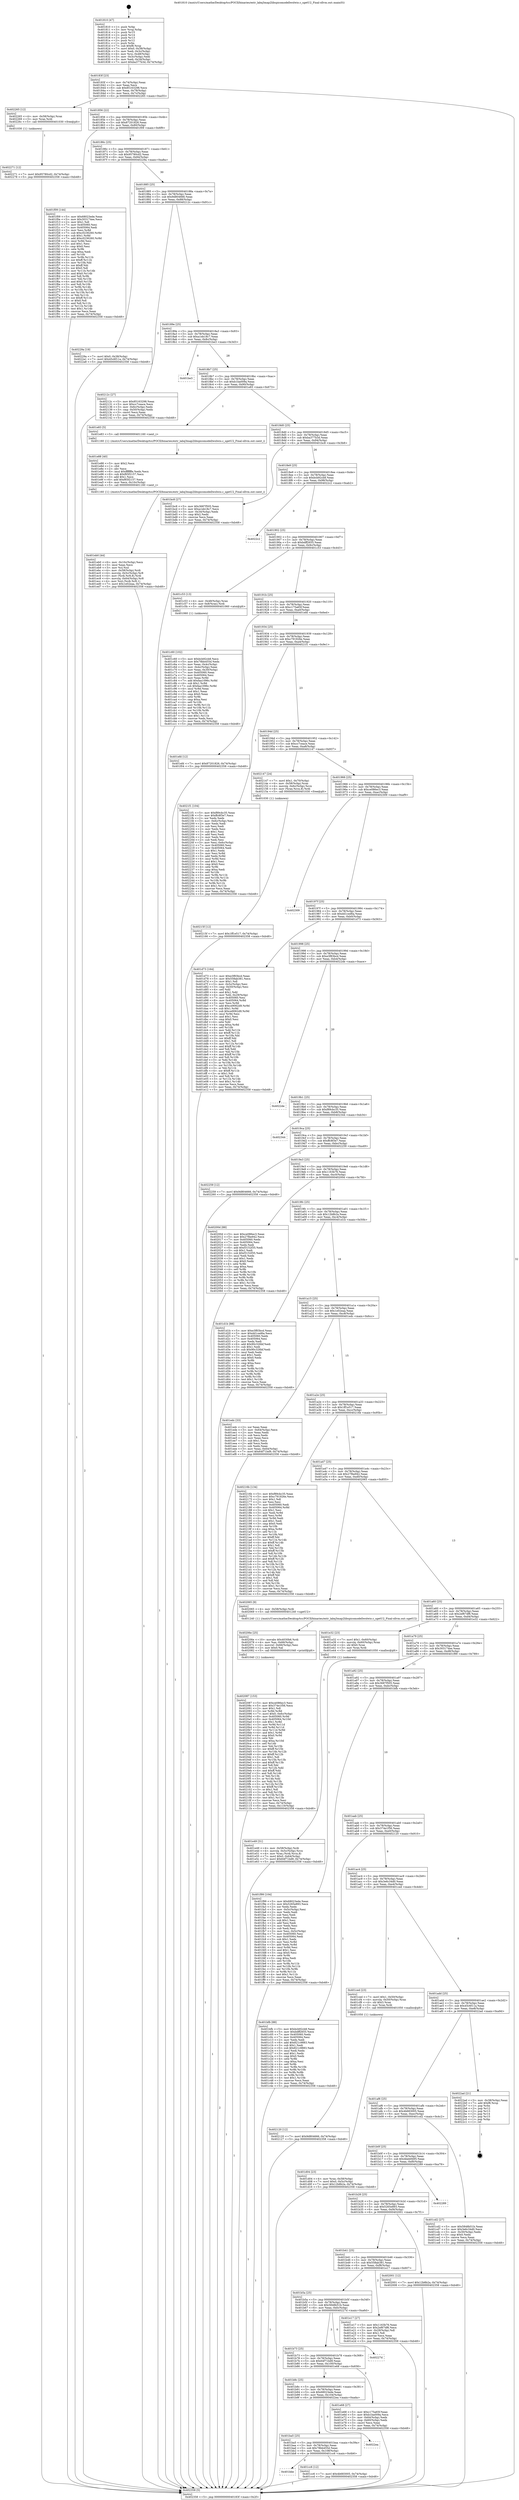 digraph "0x401810" {
  label = "0x401810 (/mnt/c/Users/mathe/Desktop/tcc/POCII/binaries/extr_labq3map2libspicomodellwolwio.c_sgetU2_Final-ollvm.out::main(0))"
  labelloc = "t"
  node[shape=record]

  Entry [label="",width=0.3,height=0.3,shape=circle,fillcolor=black,style=filled]
  "0x40183f" [label="{
     0x40183f [23]\l
     | [instrs]\l
     &nbsp;&nbsp;0x40183f \<+3\>: mov -0x74(%rbp),%eax\l
     &nbsp;&nbsp;0x401842 \<+2\>: mov %eax,%ecx\l
     &nbsp;&nbsp;0x401844 \<+6\>: sub $0x85163298,%ecx\l
     &nbsp;&nbsp;0x40184a \<+3\>: mov %eax,-0x78(%rbp)\l
     &nbsp;&nbsp;0x40184d \<+3\>: mov %ecx,-0x7c(%rbp)\l
     &nbsp;&nbsp;0x401850 \<+6\>: je 0000000000402265 \<main+0xa55\>\l
  }"]
  "0x402265" [label="{
     0x402265 [12]\l
     | [instrs]\l
     &nbsp;&nbsp;0x402265 \<+4\>: mov -0x58(%rbp),%rax\l
     &nbsp;&nbsp;0x402269 \<+3\>: mov %rax,%rdi\l
     &nbsp;&nbsp;0x40226c \<+5\>: call 0000000000401030 \<free@plt\>\l
     | [calls]\l
     &nbsp;&nbsp;0x401030 \{1\} (unknown)\l
  }"]
  "0x401856" [label="{
     0x401856 [22]\l
     | [instrs]\l
     &nbsp;&nbsp;0x401856 \<+5\>: jmp 000000000040185b \<main+0x4b\>\l
     &nbsp;&nbsp;0x40185b \<+3\>: mov -0x78(%rbp),%eax\l
     &nbsp;&nbsp;0x40185e \<+5\>: sub $0x87201826,%eax\l
     &nbsp;&nbsp;0x401863 \<+3\>: mov %eax,-0x80(%rbp)\l
     &nbsp;&nbsp;0x401866 \<+6\>: je 0000000000401f09 \<main+0x6f9\>\l
  }"]
  Exit [label="",width=0.3,height=0.3,shape=circle,fillcolor=black,style=filled,peripheries=2]
  "0x401f09" [label="{
     0x401f09 [144]\l
     | [instrs]\l
     &nbsp;&nbsp;0x401f09 \<+5\>: mov $0x68023ede,%eax\l
     &nbsp;&nbsp;0x401f0e \<+5\>: mov $0x303174ee,%ecx\l
     &nbsp;&nbsp;0x401f13 \<+2\>: mov $0x1,%dl\l
     &nbsp;&nbsp;0x401f15 \<+7\>: mov 0x405060,%esi\l
     &nbsp;&nbsp;0x401f1c \<+7\>: mov 0x405064,%edi\l
     &nbsp;&nbsp;0x401f23 \<+3\>: mov %esi,%r8d\l
     &nbsp;&nbsp;0x401f26 \<+7\>: sub $0xc0236260,%r8d\l
     &nbsp;&nbsp;0x401f2d \<+4\>: sub $0x1,%r8d\l
     &nbsp;&nbsp;0x401f31 \<+7\>: add $0xc0236260,%r8d\l
     &nbsp;&nbsp;0x401f38 \<+4\>: imul %r8d,%esi\l
     &nbsp;&nbsp;0x401f3c \<+3\>: and $0x1,%esi\l
     &nbsp;&nbsp;0x401f3f \<+3\>: cmp $0x0,%esi\l
     &nbsp;&nbsp;0x401f42 \<+4\>: sete %r9b\l
     &nbsp;&nbsp;0x401f46 \<+3\>: cmp $0xa,%edi\l
     &nbsp;&nbsp;0x401f49 \<+4\>: setl %r10b\l
     &nbsp;&nbsp;0x401f4d \<+3\>: mov %r9b,%r11b\l
     &nbsp;&nbsp;0x401f50 \<+4\>: xor $0xff,%r11b\l
     &nbsp;&nbsp;0x401f54 \<+3\>: mov %r10b,%bl\l
     &nbsp;&nbsp;0x401f57 \<+3\>: xor $0xff,%bl\l
     &nbsp;&nbsp;0x401f5a \<+3\>: xor $0x0,%dl\l
     &nbsp;&nbsp;0x401f5d \<+3\>: mov %r11b,%r14b\l
     &nbsp;&nbsp;0x401f60 \<+4\>: and $0x0,%r14b\l
     &nbsp;&nbsp;0x401f64 \<+3\>: and %dl,%r9b\l
     &nbsp;&nbsp;0x401f67 \<+3\>: mov %bl,%r15b\l
     &nbsp;&nbsp;0x401f6a \<+4\>: and $0x0,%r15b\l
     &nbsp;&nbsp;0x401f6e \<+3\>: and %dl,%r10b\l
     &nbsp;&nbsp;0x401f71 \<+3\>: or %r9b,%r14b\l
     &nbsp;&nbsp;0x401f74 \<+3\>: or %r10b,%r15b\l
     &nbsp;&nbsp;0x401f77 \<+3\>: xor %r15b,%r14b\l
     &nbsp;&nbsp;0x401f7a \<+3\>: or %bl,%r11b\l
     &nbsp;&nbsp;0x401f7d \<+4\>: xor $0xff,%r11b\l
     &nbsp;&nbsp;0x401f81 \<+3\>: or $0x0,%dl\l
     &nbsp;&nbsp;0x401f84 \<+3\>: and %dl,%r11b\l
     &nbsp;&nbsp;0x401f87 \<+3\>: or %r11b,%r14b\l
     &nbsp;&nbsp;0x401f8a \<+4\>: test $0x1,%r14b\l
     &nbsp;&nbsp;0x401f8e \<+3\>: cmovne %ecx,%eax\l
     &nbsp;&nbsp;0x401f91 \<+3\>: mov %eax,-0x74(%rbp)\l
     &nbsp;&nbsp;0x401f94 \<+5\>: jmp 0000000000402358 \<main+0xb48\>\l
  }"]
  "0x40186c" [label="{
     0x40186c [25]\l
     | [instrs]\l
     &nbsp;&nbsp;0x40186c \<+5\>: jmp 0000000000401871 \<main+0x61\>\l
     &nbsp;&nbsp;0x401871 \<+3\>: mov -0x78(%rbp),%eax\l
     &nbsp;&nbsp;0x401874 \<+5\>: sub $0x95780cd2,%eax\l
     &nbsp;&nbsp;0x401879 \<+6\>: mov %eax,-0x84(%rbp)\l
     &nbsp;&nbsp;0x40187f \<+6\>: je 000000000040229a \<main+0xa8a\>\l
  }"]
  "0x402271" [label="{
     0x402271 [12]\l
     | [instrs]\l
     &nbsp;&nbsp;0x402271 \<+7\>: movl $0x95780cd2,-0x74(%rbp)\l
     &nbsp;&nbsp;0x402278 \<+5\>: jmp 0000000000402358 \<main+0xb48\>\l
  }"]
  "0x40229a" [label="{
     0x40229a [19]\l
     | [instrs]\l
     &nbsp;&nbsp;0x40229a \<+7\>: movl $0x0,-0x38(%rbp)\l
     &nbsp;&nbsp;0x4022a1 \<+7\>: movl $0x45c6f11a,-0x74(%rbp)\l
     &nbsp;&nbsp;0x4022a8 \<+5\>: jmp 0000000000402358 \<main+0xb48\>\l
  }"]
  "0x401885" [label="{
     0x401885 [25]\l
     | [instrs]\l
     &nbsp;&nbsp;0x401885 \<+5\>: jmp 000000000040188a \<main+0x7a\>\l
     &nbsp;&nbsp;0x40188a \<+3\>: mov -0x78(%rbp),%eax\l
     &nbsp;&nbsp;0x40188d \<+5\>: sub $0x9d804666,%eax\l
     &nbsp;&nbsp;0x401892 \<+6\>: mov %eax,-0x88(%rbp)\l
     &nbsp;&nbsp;0x401898 \<+6\>: je 000000000040212c \<main+0x91c\>\l
  }"]
  "0x40215f" [label="{
     0x40215f [12]\l
     | [instrs]\l
     &nbsp;&nbsp;0x40215f \<+7\>: movl $0x1ff1e517,-0x74(%rbp)\l
     &nbsp;&nbsp;0x402166 \<+5\>: jmp 0000000000402358 \<main+0xb48\>\l
  }"]
  "0x40212c" [label="{
     0x40212c [27]\l
     | [instrs]\l
     &nbsp;&nbsp;0x40212c \<+5\>: mov $0x85163298,%eax\l
     &nbsp;&nbsp;0x402131 \<+5\>: mov $0xcc7ceace,%ecx\l
     &nbsp;&nbsp;0x402136 \<+3\>: mov -0x6c(%rbp),%edx\l
     &nbsp;&nbsp;0x402139 \<+3\>: cmp -0x50(%rbp),%edx\l
     &nbsp;&nbsp;0x40213c \<+3\>: cmovl %ecx,%eax\l
     &nbsp;&nbsp;0x40213f \<+3\>: mov %eax,-0x74(%rbp)\l
     &nbsp;&nbsp;0x402142 \<+5\>: jmp 0000000000402358 \<main+0xb48\>\l
  }"]
  "0x40189e" [label="{
     0x40189e [25]\l
     | [instrs]\l
     &nbsp;&nbsp;0x40189e \<+5\>: jmp 00000000004018a3 \<main+0x93\>\l
     &nbsp;&nbsp;0x4018a3 \<+3\>: mov -0x78(%rbp),%eax\l
     &nbsp;&nbsp;0x4018a6 \<+5\>: sub $0xa1eb18c7,%eax\l
     &nbsp;&nbsp;0x4018ab \<+6\>: mov %eax,-0x8c(%rbp)\l
     &nbsp;&nbsp;0x4018b1 \<+6\>: je 0000000000401be3 \<main+0x3d3\>\l
  }"]
  "0x402087" [label="{
     0x402087 [153]\l
     | [instrs]\l
     &nbsp;&nbsp;0x402087 \<+5\>: mov $0xce086ec3,%esi\l
     &nbsp;&nbsp;0x40208c \<+5\>: mov $0x374e1f56,%ecx\l
     &nbsp;&nbsp;0x402091 \<+2\>: mov $0x1,%dl\l
     &nbsp;&nbsp;0x402093 \<+3\>: xor %r8d,%r8d\l
     &nbsp;&nbsp;0x402096 \<+7\>: movl $0x0,-0x6c(%rbp)\l
     &nbsp;&nbsp;0x40209d \<+8\>: mov 0x405060,%r9d\l
     &nbsp;&nbsp;0x4020a5 \<+8\>: mov 0x405064,%r10d\l
     &nbsp;&nbsp;0x4020ad \<+4\>: sub $0x1,%r8d\l
     &nbsp;&nbsp;0x4020b1 \<+3\>: mov %r9d,%r11d\l
     &nbsp;&nbsp;0x4020b4 \<+3\>: add %r8d,%r11d\l
     &nbsp;&nbsp;0x4020b7 \<+4\>: imul %r11d,%r9d\l
     &nbsp;&nbsp;0x4020bb \<+4\>: and $0x1,%r9d\l
     &nbsp;&nbsp;0x4020bf \<+4\>: cmp $0x0,%r9d\l
     &nbsp;&nbsp;0x4020c3 \<+3\>: sete %bl\l
     &nbsp;&nbsp;0x4020c6 \<+4\>: cmp $0xa,%r10d\l
     &nbsp;&nbsp;0x4020ca \<+4\>: setl %r14b\l
     &nbsp;&nbsp;0x4020ce \<+3\>: mov %bl,%r15b\l
     &nbsp;&nbsp;0x4020d1 \<+4\>: xor $0xff,%r15b\l
     &nbsp;&nbsp;0x4020d5 \<+3\>: mov %r14b,%r12b\l
     &nbsp;&nbsp;0x4020d8 \<+4\>: xor $0xff,%r12b\l
     &nbsp;&nbsp;0x4020dc \<+3\>: xor $0x1,%dl\l
     &nbsp;&nbsp;0x4020df \<+3\>: mov %r15b,%r13b\l
     &nbsp;&nbsp;0x4020e2 \<+4\>: and $0xff,%r13b\l
     &nbsp;&nbsp;0x4020e6 \<+2\>: and %dl,%bl\l
     &nbsp;&nbsp;0x4020e8 \<+3\>: mov %r12b,%dil\l
     &nbsp;&nbsp;0x4020eb \<+4\>: and $0xff,%dil\l
     &nbsp;&nbsp;0x4020ef \<+3\>: and %dl,%r14b\l
     &nbsp;&nbsp;0x4020f2 \<+3\>: or %bl,%r13b\l
     &nbsp;&nbsp;0x4020f5 \<+3\>: or %r14b,%dil\l
     &nbsp;&nbsp;0x4020f8 \<+3\>: xor %dil,%r13b\l
     &nbsp;&nbsp;0x4020fb \<+3\>: or %r12b,%r15b\l
     &nbsp;&nbsp;0x4020fe \<+4\>: xor $0xff,%r15b\l
     &nbsp;&nbsp;0x402102 \<+3\>: or $0x1,%dl\l
     &nbsp;&nbsp;0x402105 \<+3\>: and %dl,%r15b\l
     &nbsp;&nbsp;0x402108 \<+3\>: or %r15b,%r13b\l
     &nbsp;&nbsp;0x40210b \<+4\>: test $0x1,%r13b\l
     &nbsp;&nbsp;0x40210f \<+3\>: cmovne %ecx,%esi\l
     &nbsp;&nbsp;0x402112 \<+3\>: mov %esi,-0x74(%rbp)\l
     &nbsp;&nbsp;0x402115 \<+6\>: mov %eax,-0x110(%rbp)\l
     &nbsp;&nbsp;0x40211b \<+5\>: jmp 0000000000402358 \<main+0xb48\>\l
  }"]
  "0x401be3" [label="{
     0x401be3\l
  }", style=dashed]
  "0x4018b7" [label="{
     0x4018b7 [25]\l
     | [instrs]\l
     &nbsp;&nbsp;0x4018b7 \<+5\>: jmp 00000000004018bc \<main+0xac\>\l
     &nbsp;&nbsp;0x4018bc \<+3\>: mov -0x78(%rbp),%eax\l
     &nbsp;&nbsp;0x4018bf \<+5\>: sub $0xb1ba009a,%eax\l
     &nbsp;&nbsp;0x4018c4 \<+6\>: mov %eax,-0x90(%rbp)\l
     &nbsp;&nbsp;0x4018ca \<+6\>: je 0000000000401e83 \<main+0x673\>\l
  }"]
  "0x40206e" [label="{
     0x40206e [25]\l
     | [instrs]\l
     &nbsp;&nbsp;0x40206e \<+10\>: movabs $0x4030b6,%rdi\l
     &nbsp;&nbsp;0x402078 \<+4\>: mov %ax,-0x66(%rbp)\l
     &nbsp;&nbsp;0x40207c \<+4\>: movzwl -0x66(%rbp),%esi\l
     &nbsp;&nbsp;0x402080 \<+2\>: mov $0x0,%al\l
     &nbsp;&nbsp;0x402082 \<+5\>: call 0000000000401040 \<printf@plt\>\l
     | [calls]\l
     &nbsp;&nbsp;0x401040 \{1\} (unknown)\l
  }"]
  "0x401e83" [label="{
     0x401e83 [5]\l
     | [instrs]\l
     &nbsp;&nbsp;0x401e83 \<+5\>: call 0000000000401160 \<next_i\>\l
     | [calls]\l
     &nbsp;&nbsp;0x401160 \{1\} (/mnt/c/Users/mathe/Desktop/tcc/POCII/binaries/extr_labq3map2libspicomodellwolwio.c_sgetU2_Final-ollvm.out::next_i)\l
  }"]
  "0x4018d0" [label="{
     0x4018d0 [25]\l
     | [instrs]\l
     &nbsp;&nbsp;0x4018d0 \<+5\>: jmp 00000000004018d5 \<main+0xc5\>\l
     &nbsp;&nbsp;0x4018d5 \<+3\>: mov -0x78(%rbp),%eax\l
     &nbsp;&nbsp;0x4018d8 \<+5\>: sub $0xba377b3d,%eax\l
     &nbsp;&nbsp;0x4018dd \<+6\>: mov %eax,-0x94(%rbp)\l
     &nbsp;&nbsp;0x4018e3 \<+6\>: je 0000000000401bc8 \<main+0x3b8\>\l
  }"]
  "0x401eb0" [label="{
     0x401eb0 [44]\l
     | [instrs]\l
     &nbsp;&nbsp;0x401eb0 \<+6\>: mov -0x10c(%rbp),%ecx\l
     &nbsp;&nbsp;0x401eb6 \<+3\>: imul %eax,%ecx\l
     &nbsp;&nbsp;0x401eb9 \<+3\>: mov %cl,%sil\l
     &nbsp;&nbsp;0x401ebc \<+4\>: mov -0x58(%rbp),%rdi\l
     &nbsp;&nbsp;0x401ec0 \<+4\>: movslq -0x5c(%rbp),%r8\l
     &nbsp;&nbsp;0x401ec4 \<+4\>: mov (%rdi,%r8,8),%rdi\l
     &nbsp;&nbsp;0x401ec8 \<+4\>: movslq -0x64(%rbp),%r8\l
     &nbsp;&nbsp;0x401ecc \<+4\>: mov %sil,(%rdi,%r8,1)\l
     &nbsp;&nbsp;0x401ed0 \<+7\>: movl $0x1e02eaa,-0x74(%rbp)\l
     &nbsp;&nbsp;0x401ed7 \<+5\>: jmp 0000000000402358 \<main+0xb48\>\l
  }"]
  "0x401bc8" [label="{
     0x401bc8 [27]\l
     | [instrs]\l
     &nbsp;&nbsp;0x401bc8 \<+5\>: mov $0x3687f505,%eax\l
     &nbsp;&nbsp;0x401bcd \<+5\>: mov $0xa1eb18c7,%ecx\l
     &nbsp;&nbsp;0x401bd2 \<+3\>: mov -0x34(%rbp),%edx\l
     &nbsp;&nbsp;0x401bd5 \<+3\>: cmp $0x2,%edx\l
     &nbsp;&nbsp;0x401bd8 \<+3\>: cmovne %ecx,%eax\l
     &nbsp;&nbsp;0x401bdb \<+3\>: mov %eax,-0x74(%rbp)\l
     &nbsp;&nbsp;0x401bde \<+5\>: jmp 0000000000402358 \<main+0xb48\>\l
  }"]
  "0x4018e9" [label="{
     0x4018e9 [25]\l
     | [instrs]\l
     &nbsp;&nbsp;0x4018e9 \<+5\>: jmp 00000000004018ee \<main+0xde\>\l
     &nbsp;&nbsp;0x4018ee \<+3\>: mov -0x78(%rbp),%eax\l
     &nbsp;&nbsp;0x4018f1 \<+5\>: sub $0xbcb92cb8,%eax\l
     &nbsp;&nbsp;0x4018f6 \<+6\>: mov %eax,-0x98(%rbp)\l
     &nbsp;&nbsp;0x4018fc \<+6\>: je 00000000004022c2 \<main+0xab2\>\l
  }"]
  "0x402358" [label="{
     0x402358 [5]\l
     | [instrs]\l
     &nbsp;&nbsp;0x402358 \<+5\>: jmp 000000000040183f \<main+0x2f\>\l
  }"]
  "0x401810" [label="{
     0x401810 [47]\l
     | [instrs]\l
     &nbsp;&nbsp;0x401810 \<+1\>: push %rbp\l
     &nbsp;&nbsp;0x401811 \<+3\>: mov %rsp,%rbp\l
     &nbsp;&nbsp;0x401814 \<+2\>: push %r15\l
     &nbsp;&nbsp;0x401816 \<+2\>: push %r14\l
     &nbsp;&nbsp;0x401818 \<+2\>: push %r13\l
     &nbsp;&nbsp;0x40181a \<+2\>: push %r12\l
     &nbsp;&nbsp;0x40181c \<+1\>: push %rbx\l
     &nbsp;&nbsp;0x40181d \<+7\>: sub $0xf8,%rsp\l
     &nbsp;&nbsp;0x401824 \<+7\>: movl $0x0,-0x38(%rbp)\l
     &nbsp;&nbsp;0x40182b \<+3\>: mov %edi,-0x3c(%rbp)\l
     &nbsp;&nbsp;0x40182e \<+4\>: mov %rsi,-0x48(%rbp)\l
     &nbsp;&nbsp;0x401832 \<+3\>: mov -0x3c(%rbp),%edi\l
     &nbsp;&nbsp;0x401835 \<+3\>: mov %edi,-0x34(%rbp)\l
     &nbsp;&nbsp;0x401838 \<+7\>: movl $0xba377b3d,-0x74(%rbp)\l
  }"]
  "0x401e88" [label="{
     0x401e88 [40]\l
     | [instrs]\l
     &nbsp;&nbsp;0x401e88 \<+5\>: mov $0x2,%ecx\l
     &nbsp;&nbsp;0x401e8d \<+1\>: cltd\l
     &nbsp;&nbsp;0x401e8e \<+2\>: idiv %ecx\l
     &nbsp;&nbsp;0x401e90 \<+6\>: imul $0xfffffffe,%edx,%ecx\l
     &nbsp;&nbsp;0x401e96 \<+6\>: sub $0xf65f2157,%ecx\l
     &nbsp;&nbsp;0x401e9c \<+3\>: add $0x1,%ecx\l
     &nbsp;&nbsp;0x401e9f \<+6\>: add $0xf65f2157,%ecx\l
     &nbsp;&nbsp;0x401ea5 \<+6\>: mov %ecx,-0x10c(%rbp)\l
     &nbsp;&nbsp;0x401eab \<+5\>: call 0000000000401160 \<next_i\>\l
     | [calls]\l
     &nbsp;&nbsp;0x401160 \{1\} (/mnt/c/Users/mathe/Desktop/tcc/POCII/binaries/extr_labq3map2libspicomodellwolwio.c_sgetU2_Final-ollvm.out::next_i)\l
  }"]
  "0x4022c2" [label="{
     0x4022c2\l
  }", style=dashed]
  "0x401902" [label="{
     0x401902 [25]\l
     | [instrs]\l
     &nbsp;&nbsp;0x401902 \<+5\>: jmp 0000000000401907 \<main+0xf7\>\l
     &nbsp;&nbsp;0x401907 \<+3\>: mov -0x78(%rbp),%eax\l
     &nbsp;&nbsp;0x40190a \<+5\>: sub $0xbdff2655,%eax\l
     &nbsp;&nbsp;0x40190f \<+6\>: mov %eax,-0x9c(%rbp)\l
     &nbsp;&nbsp;0x401915 \<+6\>: je 0000000000401c53 \<main+0x443\>\l
  }"]
  "0x401e49" [label="{
     0x401e49 [31]\l
     | [instrs]\l
     &nbsp;&nbsp;0x401e49 \<+4\>: mov -0x58(%rbp),%rdi\l
     &nbsp;&nbsp;0x401e4d \<+4\>: movslq -0x5c(%rbp),%rcx\l
     &nbsp;&nbsp;0x401e51 \<+4\>: mov %rax,(%rdi,%rcx,8)\l
     &nbsp;&nbsp;0x401e55 \<+7\>: movl $0x0,-0x64(%rbp)\l
     &nbsp;&nbsp;0x401e5c \<+7\>: movl $0x64f71bd9,-0x74(%rbp)\l
     &nbsp;&nbsp;0x401e63 \<+5\>: jmp 0000000000402358 \<main+0xb48\>\l
  }"]
  "0x401c53" [label="{
     0x401c53 [13]\l
     | [instrs]\l
     &nbsp;&nbsp;0x401c53 \<+4\>: mov -0x48(%rbp),%rax\l
     &nbsp;&nbsp;0x401c57 \<+4\>: mov 0x8(%rax),%rdi\l
     &nbsp;&nbsp;0x401c5b \<+5\>: call 0000000000401060 \<atoi@plt\>\l
     | [calls]\l
     &nbsp;&nbsp;0x401060 \{1\} (unknown)\l
  }"]
  "0x40191b" [label="{
     0x40191b [25]\l
     | [instrs]\l
     &nbsp;&nbsp;0x40191b \<+5\>: jmp 0000000000401920 \<main+0x110\>\l
     &nbsp;&nbsp;0x401920 \<+3\>: mov -0x78(%rbp),%eax\l
     &nbsp;&nbsp;0x401923 \<+5\>: sub $0xc175a65f,%eax\l
     &nbsp;&nbsp;0x401928 \<+6\>: mov %eax,-0xa0(%rbp)\l
     &nbsp;&nbsp;0x40192e \<+6\>: je 0000000000401efd \<main+0x6ed\>\l
  }"]
  "0x401d04" [label="{
     0x401d04 [23]\l
     | [instrs]\l
     &nbsp;&nbsp;0x401d04 \<+4\>: mov %rax,-0x58(%rbp)\l
     &nbsp;&nbsp;0x401d08 \<+7\>: movl $0x0,-0x5c(%rbp)\l
     &nbsp;&nbsp;0x401d0f \<+7\>: movl $0x12b8b2a,-0x74(%rbp)\l
     &nbsp;&nbsp;0x401d16 \<+5\>: jmp 0000000000402358 \<main+0xb48\>\l
  }"]
  "0x401efd" [label="{
     0x401efd [12]\l
     | [instrs]\l
     &nbsp;&nbsp;0x401efd \<+7\>: movl $0x87201826,-0x74(%rbp)\l
     &nbsp;&nbsp;0x401f04 \<+5\>: jmp 0000000000402358 \<main+0xb48\>\l
  }"]
  "0x401934" [label="{
     0x401934 [25]\l
     | [instrs]\l
     &nbsp;&nbsp;0x401934 \<+5\>: jmp 0000000000401939 \<main+0x129\>\l
     &nbsp;&nbsp;0x401939 \<+3\>: mov -0x78(%rbp),%eax\l
     &nbsp;&nbsp;0x40193c \<+5\>: sub $0xc791926e,%eax\l
     &nbsp;&nbsp;0x401941 \<+6\>: mov %eax,-0xa4(%rbp)\l
     &nbsp;&nbsp;0x401947 \<+6\>: je 00000000004021f1 \<main+0x9e1\>\l
  }"]
  "0x401bbe" [label="{
     0x401bbe\l
  }", style=dashed]
  "0x4021f1" [label="{
     0x4021f1 [104]\l
     | [instrs]\l
     &nbsp;&nbsp;0x4021f1 \<+5\>: mov $0xf89cbc35,%eax\l
     &nbsp;&nbsp;0x4021f6 \<+5\>: mov $0xffc8f3e7,%ecx\l
     &nbsp;&nbsp;0x4021fb \<+2\>: xor %edx,%edx\l
     &nbsp;&nbsp;0x4021fd \<+3\>: mov -0x6c(%rbp),%esi\l
     &nbsp;&nbsp;0x402200 \<+2\>: mov %edx,%edi\l
     &nbsp;&nbsp;0x402202 \<+2\>: sub %esi,%edi\l
     &nbsp;&nbsp;0x402204 \<+2\>: mov %edx,%esi\l
     &nbsp;&nbsp;0x402206 \<+3\>: sub $0x1,%esi\l
     &nbsp;&nbsp;0x402209 \<+2\>: add %esi,%edi\l
     &nbsp;&nbsp;0x40220b \<+2\>: mov %edx,%esi\l
     &nbsp;&nbsp;0x40220d \<+2\>: sub %edi,%esi\l
     &nbsp;&nbsp;0x40220f \<+3\>: mov %esi,-0x6c(%rbp)\l
     &nbsp;&nbsp;0x402212 \<+7\>: mov 0x405060,%esi\l
     &nbsp;&nbsp;0x402219 \<+7\>: mov 0x405064,%edi\l
     &nbsp;&nbsp;0x402220 \<+3\>: sub $0x1,%edx\l
     &nbsp;&nbsp;0x402223 \<+3\>: mov %esi,%r8d\l
     &nbsp;&nbsp;0x402226 \<+3\>: add %edx,%r8d\l
     &nbsp;&nbsp;0x402229 \<+4\>: imul %r8d,%esi\l
     &nbsp;&nbsp;0x40222d \<+3\>: and $0x1,%esi\l
     &nbsp;&nbsp;0x402230 \<+3\>: cmp $0x0,%esi\l
     &nbsp;&nbsp;0x402233 \<+4\>: sete %r9b\l
     &nbsp;&nbsp;0x402237 \<+3\>: cmp $0xa,%edi\l
     &nbsp;&nbsp;0x40223a \<+4\>: setl %r10b\l
     &nbsp;&nbsp;0x40223e \<+3\>: mov %r9b,%r11b\l
     &nbsp;&nbsp;0x402241 \<+3\>: and %r10b,%r11b\l
     &nbsp;&nbsp;0x402244 \<+3\>: xor %r10b,%r9b\l
     &nbsp;&nbsp;0x402247 \<+3\>: or %r9b,%r11b\l
     &nbsp;&nbsp;0x40224a \<+4\>: test $0x1,%r11b\l
     &nbsp;&nbsp;0x40224e \<+3\>: cmovne %ecx,%eax\l
     &nbsp;&nbsp;0x402251 \<+3\>: mov %eax,-0x74(%rbp)\l
     &nbsp;&nbsp;0x402254 \<+5\>: jmp 0000000000402358 \<main+0xb48\>\l
  }"]
  "0x40194d" [label="{
     0x40194d [25]\l
     | [instrs]\l
     &nbsp;&nbsp;0x40194d \<+5\>: jmp 0000000000401952 \<main+0x142\>\l
     &nbsp;&nbsp;0x401952 \<+3\>: mov -0x78(%rbp),%eax\l
     &nbsp;&nbsp;0x401955 \<+5\>: sub $0xcc7ceace,%eax\l
     &nbsp;&nbsp;0x40195a \<+6\>: mov %eax,-0xa8(%rbp)\l
     &nbsp;&nbsp;0x401960 \<+6\>: je 0000000000402147 \<main+0x937\>\l
  }"]
  "0x401cc6" [label="{
     0x401cc6 [12]\l
     | [instrs]\l
     &nbsp;&nbsp;0x401cc6 \<+7\>: movl $0x4b683005,-0x74(%rbp)\l
     &nbsp;&nbsp;0x401ccd \<+5\>: jmp 0000000000402358 \<main+0xb48\>\l
  }"]
  "0x402147" [label="{
     0x402147 [24]\l
     | [instrs]\l
     &nbsp;&nbsp;0x402147 \<+7\>: movl $0x1,-0x70(%rbp)\l
     &nbsp;&nbsp;0x40214e \<+4\>: mov -0x58(%rbp),%rax\l
     &nbsp;&nbsp;0x402152 \<+4\>: movslq -0x6c(%rbp),%rcx\l
     &nbsp;&nbsp;0x402156 \<+4\>: mov (%rax,%rcx,8),%rdi\l
     &nbsp;&nbsp;0x40215a \<+5\>: call 0000000000401030 \<free@plt\>\l
     | [calls]\l
     &nbsp;&nbsp;0x401030 \{1\} (unknown)\l
  }"]
  "0x401966" [label="{
     0x401966 [25]\l
     | [instrs]\l
     &nbsp;&nbsp;0x401966 \<+5\>: jmp 000000000040196b \<main+0x15b\>\l
     &nbsp;&nbsp;0x40196b \<+3\>: mov -0x78(%rbp),%eax\l
     &nbsp;&nbsp;0x40196e \<+5\>: sub $0xce086ec3,%eax\l
     &nbsp;&nbsp;0x401973 \<+6\>: mov %eax,-0xac(%rbp)\l
     &nbsp;&nbsp;0x401979 \<+6\>: je 0000000000402309 \<main+0xaf9\>\l
  }"]
  "0x401ba5" [label="{
     0x401ba5 [25]\l
     | [instrs]\l
     &nbsp;&nbsp;0x401ba5 \<+5\>: jmp 0000000000401baa \<main+0x39a\>\l
     &nbsp;&nbsp;0x401baa \<+3\>: mov -0x78(%rbp),%eax\l
     &nbsp;&nbsp;0x401bad \<+5\>: sub $0x78bb455d,%eax\l
     &nbsp;&nbsp;0x401bb2 \<+6\>: mov %eax,-0x108(%rbp)\l
     &nbsp;&nbsp;0x401bb8 \<+6\>: je 0000000000401cc6 \<main+0x4b6\>\l
  }"]
  "0x402309" [label="{
     0x402309\l
  }", style=dashed]
  "0x40197f" [label="{
     0x40197f [25]\l
     | [instrs]\l
     &nbsp;&nbsp;0x40197f \<+5\>: jmp 0000000000401984 \<main+0x174\>\l
     &nbsp;&nbsp;0x401984 \<+3\>: mov -0x78(%rbp),%eax\l
     &nbsp;&nbsp;0x401987 \<+5\>: sub $0xdd1ced6a,%eax\l
     &nbsp;&nbsp;0x40198c \<+6\>: mov %eax,-0xb0(%rbp)\l
     &nbsp;&nbsp;0x401992 \<+6\>: je 0000000000401d73 \<main+0x563\>\l
  }"]
  "0x4022ea" [label="{
     0x4022ea\l
  }", style=dashed]
  "0x401d73" [label="{
     0x401d73 [164]\l
     | [instrs]\l
     &nbsp;&nbsp;0x401d73 \<+5\>: mov $0xe3f83bcd,%eax\l
     &nbsp;&nbsp;0x401d78 \<+5\>: mov $0x558ab381,%ecx\l
     &nbsp;&nbsp;0x401d7d \<+2\>: mov $0x1,%dl\l
     &nbsp;&nbsp;0x401d7f \<+3\>: mov -0x5c(%rbp),%esi\l
     &nbsp;&nbsp;0x401d82 \<+3\>: cmp -0x50(%rbp),%esi\l
     &nbsp;&nbsp;0x401d85 \<+4\>: setl %dil\l
     &nbsp;&nbsp;0x401d89 \<+4\>: and $0x1,%dil\l
     &nbsp;&nbsp;0x401d8d \<+4\>: mov %dil,-0x29(%rbp)\l
     &nbsp;&nbsp;0x401d91 \<+7\>: mov 0x405060,%esi\l
     &nbsp;&nbsp;0x401d98 \<+8\>: mov 0x405064,%r8d\l
     &nbsp;&nbsp;0x401da0 \<+3\>: mov %esi,%r9d\l
     &nbsp;&nbsp;0x401da3 \<+7\>: add $0xce9062d9,%r9d\l
     &nbsp;&nbsp;0x401daa \<+4\>: sub $0x1,%r9d\l
     &nbsp;&nbsp;0x401dae \<+7\>: sub $0xce9062d9,%r9d\l
     &nbsp;&nbsp;0x401db5 \<+4\>: imul %r9d,%esi\l
     &nbsp;&nbsp;0x401db9 \<+3\>: and $0x1,%esi\l
     &nbsp;&nbsp;0x401dbc \<+3\>: cmp $0x0,%esi\l
     &nbsp;&nbsp;0x401dbf \<+4\>: sete %dil\l
     &nbsp;&nbsp;0x401dc3 \<+4\>: cmp $0xa,%r8d\l
     &nbsp;&nbsp;0x401dc7 \<+4\>: setl %r10b\l
     &nbsp;&nbsp;0x401dcb \<+3\>: mov %dil,%r11b\l
     &nbsp;&nbsp;0x401dce \<+4\>: xor $0xff,%r11b\l
     &nbsp;&nbsp;0x401dd2 \<+3\>: mov %r10b,%bl\l
     &nbsp;&nbsp;0x401dd5 \<+3\>: xor $0xff,%bl\l
     &nbsp;&nbsp;0x401dd8 \<+3\>: xor $0x1,%dl\l
     &nbsp;&nbsp;0x401ddb \<+3\>: mov %r11b,%r14b\l
     &nbsp;&nbsp;0x401dde \<+4\>: and $0xff,%r14b\l
     &nbsp;&nbsp;0x401de2 \<+3\>: and %dl,%dil\l
     &nbsp;&nbsp;0x401de5 \<+3\>: mov %bl,%r15b\l
     &nbsp;&nbsp;0x401de8 \<+4\>: and $0xff,%r15b\l
     &nbsp;&nbsp;0x401dec \<+3\>: and %dl,%r10b\l
     &nbsp;&nbsp;0x401def \<+3\>: or %dil,%r14b\l
     &nbsp;&nbsp;0x401df2 \<+3\>: or %r10b,%r15b\l
     &nbsp;&nbsp;0x401df5 \<+3\>: xor %r15b,%r14b\l
     &nbsp;&nbsp;0x401df8 \<+3\>: or %bl,%r11b\l
     &nbsp;&nbsp;0x401dfb \<+4\>: xor $0xff,%r11b\l
     &nbsp;&nbsp;0x401dff \<+3\>: or $0x1,%dl\l
     &nbsp;&nbsp;0x401e02 \<+3\>: and %dl,%r11b\l
     &nbsp;&nbsp;0x401e05 \<+3\>: or %r11b,%r14b\l
     &nbsp;&nbsp;0x401e08 \<+4\>: test $0x1,%r14b\l
     &nbsp;&nbsp;0x401e0c \<+3\>: cmovne %ecx,%eax\l
     &nbsp;&nbsp;0x401e0f \<+3\>: mov %eax,-0x74(%rbp)\l
     &nbsp;&nbsp;0x401e12 \<+5\>: jmp 0000000000402358 \<main+0xb48\>\l
  }"]
  "0x401998" [label="{
     0x401998 [25]\l
     | [instrs]\l
     &nbsp;&nbsp;0x401998 \<+5\>: jmp 000000000040199d \<main+0x18d\>\l
     &nbsp;&nbsp;0x40199d \<+3\>: mov -0x78(%rbp),%eax\l
     &nbsp;&nbsp;0x4019a0 \<+5\>: sub $0xe3f83bcd,%eax\l
     &nbsp;&nbsp;0x4019a5 \<+6\>: mov %eax,-0xb4(%rbp)\l
     &nbsp;&nbsp;0x4019ab \<+6\>: je 00000000004022de \<main+0xace\>\l
  }"]
  "0x401b8c" [label="{
     0x401b8c [25]\l
     | [instrs]\l
     &nbsp;&nbsp;0x401b8c \<+5\>: jmp 0000000000401b91 \<main+0x381\>\l
     &nbsp;&nbsp;0x401b91 \<+3\>: mov -0x78(%rbp),%eax\l
     &nbsp;&nbsp;0x401b94 \<+5\>: sub $0x68023ede,%eax\l
     &nbsp;&nbsp;0x401b99 \<+6\>: mov %eax,-0x104(%rbp)\l
     &nbsp;&nbsp;0x401b9f \<+6\>: je 00000000004022ea \<main+0xada\>\l
  }"]
  "0x4022de" [label="{
     0x4022de\l
  }", style=dashed]
  "0x4019b1" [label="{
     0x4019b1 [25]\l
     | [instrs]\l
     &nbsp;&nbsp;0x4019b1 \<+5\>: jmp 00000000004019b6 \<main+0x1a6\>\l
     &nbsp;&nbsp;0x4019b6 \<+3\>: mov -0x78(%rbp),%eax\l
     &nbsp;&nbsp;0x4019b9 \<+5\>: sub $0xf89cbc35,%eax\l
     &nbsp;&nbsp;0x4019be \<+6\>: mov %eax,-0xb8(%rbp)\l
     &nbsp;&nbsp;0x4019c4 \<+6\>: je 0000000000402344 \<main+0xb34\>\l
  }"]
  "0x401e68" [label="{
     0x401e68 [27]\l
     | [instrs]\l
     &nbsp;&nbsp;0x401e68 \<+5\>: mov $0xc175a65f,%eax\l
     &nbsp;&nbsp;0x401e6d \<+5\>: mov $0xb1ba009a,%ecx\l
     &nbsp;&nbsp;0x401e72 \<+3\>: mov -0x64(%rbp),%edx\l
     &nbsp;&nbsp;0x401e75 \<+3\>: cmp -0x60(%rbp),%edx\l
     &nbsp;&nbsp;0x401e78 \<+3\>: cmovl %ecx,%eax\l
     &nbsp;&nbsp;0x401e7b \<+3\>: mov %eax,-0x74(%rbp)\l
     &nbsp;&nbsp;0x401e7e \<+5\>: jmp 0000000000402358 \<main+0xb48\>\l
  }"]
  "0x402344" [label="{
     0x402344\l
  }", style=dashed]
  "0x4019ca" [label="{
     0x4019ca [25]\l
     | [instrs]\l
     &nbsp;&nbsp;0x4019ca \<+5\>: jmp 00000000004019cf \<main+0x1bf\>\l
     &nbsp;&nbsp;0x4019cf \<+3\>: mov -0x78(%rbp),%eax\l
     &nbsp;&nbsp;0x4019d2 \<+5\>: sub $0xffc8f3e7,%eax\l
     &nbsp;&nbsp;0x4019d7 \<+6\>: mov %eax,-0xbc(%rbp)\l
     &nbsp;&nbsp;0x4019dd \<+6\>: je 0000000000402259 \<main+0xa49\>\l
  }"]
  "0x401b73" [label="{
     0x401b73 [25]\l
     | [instrs]\l
     &nbsp;&nbsp;0x401b73 \<+5\>: jmp 0000000000401b78 \<main+0x368\>\l
     &nbsp;&nbsp;0x401b78 \<+3\>: mov -0x78(%rbp),%eax\l
     &nbsp;&nbsp;0x401b7b \<+5\>: sub $0x64f71bd9,%eax\l
     &nbsp;&nbsp;0x401b80 \<+6\>: mov %eax,-0x100(%rbp)\l
     &nbsp;&nbsp;0x401b86 \<+6\>: je 0000000000401e68 \<main+0x658\>\l
  }"]
  "0x402259" [label="{
     0x402259 [12]\l
     | [instrs]\l
     &nbsp;&nbsp;0x402259 \<+7\>: movl $0x9d804666,-0x74(%rbp)\l
     &nbsp;&nbsp;0x402260 \<+5\>: jmp 0000000000402358 \<main+0xb48\>\l
  }"]
  "0x4019e3" [label="{
     0x4019e3 [25]\l
     | [instrs]\l
     &nbsp;&nbsp;0x4019e3 \<+5\>: jmp 00000000004019e8 \<main+0x1d8\>\l
     &nbsp;&nbsp;0x4019e8 \<+3\>: mov -0x78(%rbp),%eax\l
     &nbsp;&nbsp;0x4019eb \<+5\>: sub $0x1163b76,%eax\l
     &nbsp;&nbsp;0x4019f0 \<+6\>: mov %eax,-0xc0(%rbp)\l
     &nbsp;&nbsp;0x4019f6 \<+6\>: je 000000000040200d \<main+0x7fd\>\l
  }"]
  "0x40227d" [label="{
     0x40227d\l
  }", style=dashed]
  "0x40200d" [label="{
     0x40200d [88]\l
     | [instrs]\l
     &nbsp;&nbsp;0x40200d \<+5\>: mov $0xce086ec3,%eax\l
     &nbsp;&nbsp;0x402012 \<+5\>: mov $0x27fbe942,%ecx\l
     &nbsp;&nbsp;0x402017 \<+7\>: mov 0x405060,%edx\l
     &nbsp;&nbsp;0x40201e \<+7\>: mov 0x405064,%esi\l
     &nbsp;&nbsp;0x402025 \<+2\>: mov %edx,%edi\l
     &nbsp;&nbsp;0x402027 \<+6\>: add $0xf3152f35,%edi\l
     &nbsp;&nbsp;0x40202d \<+3\>: sub $0x1,%edi\l
     &nbsp;&nbsp;0x402030 \<+6\>: sub $0xf3152f35,%edi\l
     &nbsp;&nbsp;0x402036 \<+3\>: imul %edi,%edx\l
     &nbsp;&nbsp;0x402039 \<+3\>: and $0x1,%edx\l
     &nbsp;&nbsp;0x40203c \<+3\>: cmp $0x0,%edx\l
     &nbsp;&nbsp;0x40203f \<+4\>: sete %r8b\l
     &nbsp;&nbsp;0x402043 \<+3\>: cmp $0xa,%esi\l
     &nbsp;&nbsp;0x402046 \<+4\>: setl %r9b\l
     &nbsp;&nbsp;0x40204a \<+3\>: mov %r8b,%r10b\l
     &nbsp;&nbsp;0x40204d \<+3\>: and %r9b,%r10b\l
     &nbsp;&nbsp;0x402050 \<+3\>: xor %r9b,%r8b\l
     &nbsp;&nbsp;0x402053 \<+3\>: or %r8b,%r10b\l
     &nbsp;&nbsp;0x402056 \<+4\>: test $0x1,%r10b\l
     &nbsp;&nbsp;0x40205a \<+3\>: cmovne %ecx,%eax\l
     &nbsp;&nbsp;0x40205d \<+3\>: mov %eax,-0x74(%rbp)\l
     &nbsp;&nbsp;0x402060 \<+5\>: jmp 0000000000402358 \<main+0xb48\>\l
  }"]
  "0x4019fc" [label="{
     0x4019fc [25]\l
     | [instrs]\l
     &nbsp;&nbsp;0x4019fc \<+5\>: jmp 0000000000401a01 \<main+0x1f1\>\l
     &nbsp;&nbsp;0x401a01 \<+3\>: mov -0x78(%rbp),%eax\l
     &nbsp;&nbsp;0x401a04 \<+5\>: sub $0x12b8b2a,%eax\l
     &nbsp;&nbsp;0x401a09 \<+6\>: mov %eax,-0xc4(%rbp)\l
     &nbsp;&nbsp;0x401a0f \<+6\>: je 0000000000401d1b \<main+0x50b\>\l
  }"]
  "0x401b5a" [label="{
     0x401b5a [25]\l
     | [instrs]\l
     &nbsp;&nbsp;0x401b5a \<+5\>: jmp 0000000000401b5f \<main+0x34f\>\l
     &nbsp;&nbsp;0x401b5f \<+3\>: mov -0x78(%rbp),%eax\l
     &nbsp;&nbsp;0x401b62 \<+5\>: sub $0x5848b51b,%eax\l
     &nbsp;&nbsp;0x401b67 \<+6\>: mov %eax,-0xfc(%rbp)\l
     &nbsp;&nbsp;0x401b6d \<+6\>: je 000000000040227d \<main+0xa6d\>\l
  }"]
  "0x401d1b" [label="{
     0x401d1b [88]\l
     | [instrs]\l
     &nbsp;&nbsp;0x401d1b \<+5\>: mov $0xe3f83bcd,%eax\l
     &nbsp;&nbsp;0x401d20 \<+5\>: mov $0xdd1ced6a,%ecx\l
     &nbsp;&nbsp;0x401d25 \<+7\>: mov 0x405060,%edx\l
     &nbsp;&nbsp;0x401d2c \<+7\>: mov 0x405064,%esi\l
     &nbsp;&nbsp;0x401d33 \<+2\>: mov %edx,%edi\l
     &nbsp;&nbsp;0x401d35 \<+6\>: add $0x90c326bf,%edi\l
     &nbsp;&nbsp;0x401d3b \<+3\>: sub $0x1,%edi\l
     &nbsp;&nbsp;0x401d3e \<+6\>: sub $0x90c326bf,%edi\l
     &nbsp;&nbsp;0x401d44 \<+3\>: imul %edi,%edx\l
     &nbsp;&nbsp;0x401d47 \<+3\>: and $0x1,%edx\l
     &nbsp;&nbsp;0x401d4a \<+3\>: cmp $0x0,%edx\l
     &nbsp;&nbsp;0x401d4d \<+4\>: sete %r8b\l
     &nbsp;&nbsp;0x401d51 \<+3\>: cmp $0xa,%esi\l
     &nbsp;&nbsp;0x401d54 \<+4\>: setl %r9b\l
     &nbsp;&nbsp;0x401d58 \<+3\>: mov %r8b,%r10b\l
     &nbsp;&nbsp;0x401d5b \<+3\>: and %r9b,%r10b\l
     &nbsp;&nbsp;0x401d5e \<+3\>: xor %r9b,%r8b\l
     &nbsp;&nbsp;0x401d61 \<+3\>: or %r8b,%r10b\l
     &nbsp;&nbsp;0x401d64 \<+4\>: test $0x1,%r10b\l
     &nbsp;&nbsp;0x401d68 \<+3\>: cmovne %ecx,%eax\l
     &nbsp;&nbsp;0x401d6b \<+3\>: mov %eax,-0x74(%rbp)\l
     &nbsp;&nbsp;0x401d6e \<+5\>: jmp 0000000000402358 \<main+0xb48\>\l
  }"]
  "0x401a15" [label="{
     0x401a15 [25]\l
     | [instrs]\l
     &nbsp;&nbsp;0x401a15 \<+5\>: jmp 0000000000401a1a \<main+0x20a\>\l
     &nbsp;&nbsp;0x401a1a \<+3\>: mov -0x78(%rbp),%eax\l
     &nbsp;&nbsp;0x401a1d \<+5\>: sub $0x1e02eaa,%eax\l
     &nbsp;&nbsp;0x401a22 \<+6\>: mov %eax,-0xc8(%rbp)\l
     &nbsp;&nbsp;0x401a28 \<+6\>: je 0000000000401edc \<main+0x6cc\>\l
  }"]
  "0x401e17" [label="{
     0x401e17 [27]\l
     | [instrs]\l
     &nbsp;&nbsp;0x401e17 \<+5\>: mov $0x1163b76,%eax\l
     &nbsp;&nbsp;0x401e1c \<+5\>: mov $0x2ef67df6,%ecx\l
     &nbsp;&nbsp;0x401e21 \<+3\>: mov -0x29(%rbp),%dl\l
     &nbsp;&nbsp;0x401e24 \<+3\>: test $0x1,%dl\l
     &nbsp;&nbsp;0x401e27 \<+3\>: cmovne %ecx,%eax\l
     &nbsp;&nbsp;0x401e2a \<+3\>: mov %eax,-0x74(%rbp)\l
     &nbsp;&nbsp;0x401e2d \<+5\>: jmp 0000000000402358 \<main+0xb48\>\l
  }"]
  "0x401edc" [label="{
     0x401edc [33]\l
     | [instrs]\l
     &nbsp;&nbsp;0x401edc \<+2\>: xor %eax,%eax\l
     &nbsp;&nbsp;0x401ede \<+3\>: mov -0x64(%rbp),%ecx\l
     &nbsp;&nbsp;0x401ee1 \<+2\>: mov %eax,%edx\l
     &nbsp;&nbsp;0x401ee3 \<+2\>: sub %ecx,%edx\l
     &nbsp;&nbsp;0x401ee5 \<+2\>: mov %eax,%ecx\l
     &nbsp;&nbsp;0x401ee7 \<+3\>: sub $0x1,%ecx\l
     &nbsp;&nbsp;0x401eea \<+2\>: add %ecx,%edx\l
     &nbsp;&nbsp;0x401eec \<+2\>: sub %edx,%eax\l
     &nbsp;&nbsp;0x401eee \<+3\>: mov %eax,-0x64(%rbp)\l
     &nbsp;&nbsp;0x401ef1 \<+7\>: movl $0x64f71bd9,-0x74(%rbp)\l
     &nbsp;&nbsp;0x401ef8 \<+5\>: jmp 0000000000402358 \<main+0xb48\>\l
  }"]
  "0x401a2e" [label="{
     0x401a2e [25]\l
     | [instrs]\l
     &nbsp;&nbsp;0x401a2e \<+5\>: jmp 0000000000401a33 \<main+0x223\>\l
     &nbsp;&nbsp;0x401a33 \<+3\>: mov -0x78(%rbp),%eax\l
     &nbsp;&nbsp;0x401a36 \<+5\>: sub $0x1ff1e517,%eax\l
     &nbsp;&nbsp;0x401a3b \<+6\>: mov %eax,-0xcc(%rbp)\l
     &nbsp;&nbsp;0x401a41 \<+6\>: je 000000000040216b \<main+0x95b\>\l
  }"]
  "0x401b41" [label="{
     0x401b41 [25]\l
     | [instrs]\l
     &nbsp;&nbsp;0x401b41 \<+5\>: jmp 0000000000401b46 \<main+0x336\>\l
     &nbsp;&nbsp;0x401b46 \<+3\>: mov -0x78(%rbp),%eax\l
     &nbsp;&nbsp;0x401b49 \<+5\>: sub $0x558ab381,%eax\l
     &nbsp;&nbsp;0x401b4e \<+6\>: mov %eax,-0xf8(%rbp)\l
     &nbsp;&nbsp;0x401b54 \<+6\>: je 0000000000401e17 \<main+0x607\>\l
  }"]
  "0x40216b" [label="{
     0x40216b [134]\l
     | [instrs]\l
     &nbsp;&nbsp;0x40216b \<+5\>: mov $0xf89cbc35,%eax\l
     &nbsp;&nbsp;0x402170 \<+5\>: mov $0xc791926e,%ecx\l
     &nbsp;&nbsp;0x402175 \<+2\>: mov $0x1,%dl\l
     &nbsp;&nbsp;0x402177 \<+2\>: xor %esi,%esi\l
     &nbsp;&nbsp;0x402179 \<+7\>: mov 0x405060,%edi\l
     &nbsp;&nbsp;0x402180 \<+8\>: mov 0x405064,%r8d\l
     &nbsp;&nbsp;0x402188 \<+3\>: sub $0x1,%esi\l
     &nbsp;&nbsp;0x40218b \<+3\>: mov %edi,%r9d\l
     &nbsp;&nbsp;0x40218e \<+3\>: add %esi,%r9d\l
     &nbsp;&nbsp;0x402191 \<+4\>: imul %r9d,%edi\l
     &nbsp;&nbsp;0x402195 \<+3\>: and $0x1,%edi\l
     &nbsp;&nbsp;0x402198 \<+3\>: cmp $0x0,%edi\l
     &nbsp;&nbsp;0x40219b \<+4\>: sete %r10b\l
     &nbsp;&nbsp;0x40219f \<+4\>: cmp $0xa,%r8d\l
     &nbsp;&nbsp;0x4021a3 \<+4\>: setl %r11b\l
     &nbsp;&nbsp;0x4021a7 \<+3\>: mov %r10b,%bl\l
     &nbsp;&nbsp;0x4021aa \<+3\>: xor $0xff,%bl\l
     &nbsp;&nbsp;0x4021ad \<+3\>: mov %r11b,%r14b\l
     &nbsp;&nbsp;0x4021b0 \<+4\>: xor $0xff,%r14b\l
     &nbsp;&nbsp;0x4021b4 \<+3\>: xor $0x1,%dl\l
     &nbsp;&nbsp;0x4021b7 \<+3\>: mov %bl,%r15b\l
     &nbsp;&nbsp;0x4021ba \<+4\>: and $0xff,%r15b\l
     &nbsp;&nbsp;0x4021be \<+3\>: and %dl,%r10b\l
     &nbsp;&nbsp;0x4021c1 \<+3\>: mov %r14b,%r12b\l
     &nbsp;&nbsp;0x4021c4 \<+4\>: and $0xff,%r12b\l
     &nbsp;&nbsp;0x4021c8 \<+3\>: and %dl,%r11b\l
     &nbsp;&nbsp;0x4021cb \<+3\>: or %r10b,%r15b\l
     &nbsp;&nbsp;0x4021ce \<+3\>: or %r11b,%r12b\l
     &nbsp;&nbsp;0x4021d1 \<+3\>: xor %r12b,%r15b\l
     &nbsp;&nbsp;0x4021d4 \<+3\>: or %r14b,%bl\l
     &nbsp;&nbsp;0x4021d7 \<+3\>: xor $0xff,%bl\l
     &nbsp;&nbsp;0x4021da \<+3\>: or $0x1,%dl\l
     &nbsp;&nbsp;0x4021dd \<+2\>: and %dl,%bl\l
     &nbsp;&nbsp;0x4021df \<+3\>: or %bl,%r15b\l
     &nbsp;&nbsp;0x4021e2 \<+4\>: test $0x1,%r15b\l
     &nbsp;&nbsp;0x4021e6 \<+3\>: cmovne %ecx,%eax\l
     &nbsp;&nbsp;0x4021e9 \<+3\>: mov %eax,-0x74(%rbp)\l
     &nbsp;&nbsp;0x4021ec \<+5\>: jmp 0000000000402358 \<main+0xb48\>\l
  }"]
  "0x401a47" [label="{
     0x401a47 [25]\l
     | [instrs]\l
     &nbsp;&nbsp;0x401a47 \<+5\>: jmp 0000000000401a4c \<main+0x23c\>\l
     &nbsp;&nbsp;0x401a4c \<+3\>: mov -0x78(%rbp),%eax\l
     &nbsp;&nbsp;0x401a4f \<+5\>: sub $0x27fbe942,%eax\l
     &nbsp;&nbsp;0x401a54 \<+6\>: mov %eax,-0xd0(%rbp)\l
     &nbsp;&nbsp;0x401a5a \<+6\>: je 0000000000402065 \<main+0x855\>\l
  }"]
  "0x402001" [label="{
     0x402001 [12]\l
     | [instrs]\l
     &nbsp;&nbsp;0x402001 \<+7\>: movl $0x12b8b2a,-0x74(%rbp)\l
     &nbsp;&nbsp;0x402008 \<+5\>: jmp 0000000000402358 \<main+0xb48\>\l
  }"]
  "0x402065" [label="{
     0x402065 [9]\l
     | [instrs]\l
     &nbsp;&nbsp;0x402065 \<+4\>: mov -0x58(%rbp),%rdi\l
     &nbsp;&nbsp;0x402069 \<+5\>: call 0000000000401240 \<sgetU2\>\l
     | [calls]\l
     &nbsp;&nbsp;0x401240 \{1\} (/mnt/c/Users/mathe/Desktop/tcc/POCII/binaries/extr_labq3map2libspicomodellwolwio.c_sgetU2_Final-ollvm.out::sgetU2)\l
  }"]
  "0x401a60" [label="{
     0x401a60 [25]\l
     | [instrs]\l
     &nbsp;&nbsp;0x401a60 \<+5\>: jmp 0000000000401a65 \<main+0x255\>\l
     &nbsp;&nbsp;0x401a65 \<+3\>: mov -0x78(%rbp),%eax\l
     &nbsp;&nbsp;0x401a68 \<+5\>: sub $0x2ef67df6,%eax\l
     &nbsp;&nbsp;0x401a6d \<+6\>: mov %eax,-0xd4(%rbp)\l
     &nbsp;&nbsp;0x401a73 \<+6\>: je 0000000000401e32 \<main+0x622\>\l
  }"]
  "0x401b28" [label="{
     0x401b28 [25]\l
     | [instrs]\l
     &nbsp;&nbsp;0x401b28 \<+5\>: jmp 0000000000401b2d \<main+0x31d\>\l
     &nbsp;&nbsp;0x401b2d \<+3\>: mov -0x78(%rbp),%eax\l
     &nbsp;&nbsp;0x401b30 \<+5\>: sub $0x5265e893,%eax\l
     &nbsp;&nbsp;0x401b35 \<+6\>: mov %eax,-0xf4(%rbp)\l
     &nbsp;&nbsp;0x401b3b \<+6\>: je 0000000000402001 \<main+0x7f1\>\l
  }"]
  "0x401e32" [label="{
     0x401e32 [23]\l
     | [instrs]\l
     &nbsp;&nbsp;0x401e32 \<+7\>: movl $0x1,-0x60(%rbp)\l
     &nbsp;&nbsp;0x401e39 \<+4\>: movslq -0x60(%rbp),%rax\l
     &nbsp;&nbsp;0x401e3d \<+4\>: shl $0x0,%rax\l
     &nbsp;&nbsp;0x401e41 \<+3\>: mov %rax,%rdi\l
     &nbsp;&nbsp;0x401e44 \<+5\>: call 0000000000401050 \<malloc@plt\>\l
     | [calls]\l
     &nbsp;&nbsp;0x401050 \{1\} (unknown)\l
  }"]
  "0x401a79" [label="{
     0x401a79 [25]\l
     | [instrs]\l
     &nbsp;&nbsp;0x401a79 \<+5\>: jmp 0000000000401a7e \<main+0x26e\>\l
     &nbsp;&nbsp;0x401a7e \<+3\>: mov -0x78(%rbp),%eax\l
     &nbsp;&nbsp;0x401a81 \<+5\>: sub $0x303174ee,%eax\l
     &nbsp;&nbsp;0x401a86 \<+6\>: mov %eax,-0xd8(%rbp)\l
     &nbsp;&nbsp;0x401a8c \<+6\>: je 0000000000401f99 \<main+0x789\>\l
  }"]
  "0x402289" [label="{
     0x402289\l
  }", style=dashed]
  "0x401f99" [label="{
     0x401f99 [104]\l
     | [instrs]\l
     &nbsp;&nbsp;0x401f99 \<+5\>: mov $0x68023ede,%eax\l
     &nbsp;&nbsp;0x401f9e \<+5\>: mov $0x5265e893,%ecx\l
     &nbsp;&nbsp;0x401fa3 \<+2\>: xor %edx,%edx\l
     &nbsp;&nbsp;0x401fa5 \<+3\>: mov -0x5c(%rbp),%esi\l
     &nbsp;&nbsp;0x401fa8 \<+2\>: mov %edx,%edi\l
     &nbsp;&nbsp;0x401faa \<+2\>: sub %esi,%edi\l
     &nbsp;&nbsp;0x401fac \<+2\>: mov %edx,%esi\l
     &nbsp;&nbsp;0x401fae \<+3\>: sub $0x1,%esi\l
     &nbsp;&nbsp;0x401fb1 \<+2\>: add %esi,%edi\l
     &nbsp;&nbsp;0x401fb3 \<+2\>: mov %edx,%esi\l
     &nbsp;&nbsp;0x401fb5 \<+2\>: sub %edi,%esi\l
     &nbsp;&nbsp;0x401fb7 \<+3\>: mov %esi,-0x5c(%rbp)\l
     &nbsp;&nbsp;0x401fba \<+7\>: mov 0x405060,%esi\l
     &nbsp;&nbsp;0x401fc1 \<+7\>: mov 0x405064,%edi\l
     &nbsp;&nbsp;0x401fc8 \<+3\>: sub $0x1,%edx\l
     &nbsp;&nbsp;0x401fcb \<+3\>: mov %esi,%r8d\l
     &nbsp;&nbsp;0x401fce \<+3\>: add %edx,%r8d\l
     &nbsp;&nbsp;0x401fd1 \<+4\>: imul %r8d,%esi\l
     &nbsp;&nbsp;0x401fd5 \<+3\>: and $0x1,%esi\l
     &nbsp;&nbsp;0x401fd8 \<+3\>: cmp $0x0,%esi\l
     &nbsp;&nbsp;0x401fdb \<+4\>: sete %r9b\l
     &nbsp;&nbsp;0x401fdf \<+3\>: cmp $0xa,%edi\l
     &nbsp;&nbsp;0x401fe2 \<+4\>: setl %r10b\l
     &nbsp;&nbsp;0x401fe6 \<+3\>: mov %r9b,%r11b\l
     &nbsp;&nbsp;0x401fe9 \<+3\>: and %r10b,%r11b\l
     &nbsp;&nbsp;0x401fec \<+3\>: xor %r10b,%r9b\l
     &nbsp;&nbsp;0x401fef \<+3\>: or %r9b,%r11b\l
     &nbsp;&nbsp;0x401ff2 \<+4\>: test $0x1,%r11b\l
     &nbsp;&nbsp;0x401ff6 \<+3\>: cmovne %ecx,%eax\l
     &nbsp;&nbsp;0x401ff9 \<+3\>: mov %eax,-0x74(%rbp)\l
     &nbsp;&nbsp;0x401ffc \<+5\>: jmp 0000000000402358 \<main+0xb48\>\l
  }"]
  "0x401a92" [label="{
     0x401a92 [25]\l
     | [instrs]\l
     &nbsp;&nbsp;0x401a92 \<+5\>: jmp 0000000000401a97 \<main+0x287\>\l
     &nbsp;&nbsp;0x401a97 \<+3\>: mov -0x78(%rbp),%eax\l
     &nbsp;&nbsp;0x401a9a \<+5\>: sub $0x3687f505,%eax\l
     &nbsp;&nbsp;0x401a9f \<+6\>: mov %eax,-0xdc(%rbp)\l
     &nbsp;&nbsp;0x401aa5 \<+6\>: je 0000000000401bfb \<main+0x3eb\>\l
  }"]
  "0x401b0f" [label="{
     0x401b0f [25]\l
     | [instrs]\l
     &nbsp;&nbsp;0x401b0f \<+5\>: jmp 0000000000401b14 \<main+0x304\>\l
     &nbsp;&nbsp;0x401b14 \<+3\>: mov -0x78(%rbp),%eax\l
     &nbsp;&nbsp;0x401b17 \<+5\>: sub $0x4beb9495,%eax\l
     &nbsp;&nbsp;0x401b1c \<+6\>: mov %eax,-0xf0(%rbp)\l
     &nbsp;&nbsp;0x401b22 \<+6\>: je 0000000000402289 \<main+0xa79\>\l
  }"]
  "0x401bfb" [label="{
     0x401bfb [88]\l
     | [instrs]\l
     &nbsp;&nbsp;0x401bfb \<+5\>: mov $0xbcb92cb8,%eax\l
     &nbsp;&nbsp;0x401c00 \<+5\>: mov $0xbdff2655,%ecx\l
     &nbsp;&nbsp;0x401c05 \<+7\>: mov 0x405060,%edx\l
     &nbsp;&nbsp;0x401c0c \<+7\>: mov 0x405064,%esi\l
     &nbsp;&nbsp;0x401c13 \<+2\>: mov %edx,%edi\l
     &nbsp;&nbsp;0x401c15 \<+6\>: add $0x821c9883,%edi\l
     &nbsp;&nbsp;0x401c1b \<+3\>: sub $0x1,%edi\l
     &nbsp;&nbsp;0x401c1e \<+6\>: sub $0x821c9883,%edi\l
     &nbsp;&nbsp;0x401c24 \<+3\>: imul %edi,%edx\l
     &nbsp;&nbsp;0x401c27 \<+3\>: and $0x1,%edx\l
     &nbsp;&nbsp;0x401c2a \<+3\>: cmp $0x0,%edx\l
     &nbsp;&nbsp;0x401c2d \<+4\>: sete %r8b\l
     &nbsp;&nbsp;0x401c31 \<+3\>: cmp $0xa,%esi\l
     &nbsp;&nbsp;0x401c34 \<+4\>: setl %r9b\l
     &nbsp;&nbsp;0x401c38 \<+3\>: mov %r8b,%r10b\l
     &nbsp;&nbsp;0x401c3b \<+3\>: and %r9b,%r10b\l
     &nbsp;&nbsp;0x401c3e \<+3\>: xor %r9b,%r8b\l
     &nbsp;&nbsp;0x401c41 \<+3\>: or %r8b,%r10b\l
     &nbsp;&nbsp;0x401c44 \<+4\>: test $0x1,%r10b\l
     &nbsp;&nbsp;0x401c48 \<+3\>: cmovne %ecx,%eax\l
     &nbsp;&nbsp;0x401c4b \<+3\>: mov %eax,-0x74(%rbp)\l
     &nbsp;&nbsp;0x401c4e \<+5\>: jmp 0000000000402358 \<main+0xb48\>\l
  }"]
  "0x401aab" [label="{
     0x401aab [25]\l
     | [instrs]\l
     &nbsp;&nbsp;0x401aab \<+5\>: jmp 0000000000401ab0 \<main+0x2a0\>\l
     &nbsp;&nbsp;0x401ab0 \<+3\>: mov -0x78(%rbp),%eax\l
     &nbsp;&nbsp;0x401ab3 \<+5\>: sub $0x374e1f56,%eax\l
     &nbsp;&nbsp;0x401ab8 \<+6\>: mov %eax,-0xe0(%rbp)\l
     &nbsp;&nbsp;0x401abe \<+6\>: je 0000000000402120 \<main+0x910\>\l
  }"]
  "0x401c60" [label="{
     0x401c60 [102]\l
     | [instrs]\l
     &nbsp;&nbsp;0x401c60 \<+5\>: mov $0xbcb92cb8,%ecx\l
     &nbsp;&nbsp;0x401c65 \<+5\>: mov $0x78bb455d,%edx\l
     &nbsp;&nbsp;0x401c6a \<+3\>: mov %eax,-0x4c(%rbp)\l
     &nbsp;&nbsp;0x401c6d \<+3\>: mov -0x4c(%rbp),%eax\l
     &nbsp;&nbsp;0x401c70 \<+3\>: mov %eax,-0x30(%rbp)\l
     &nbsp;&nbsp;0x401c73 \<+7\>: mov 0x405060,%eax\l
     &nbsp;&nbsp;0x401c7a \<+7\>: mov 0x405064,%esi\l
     &nbsp;&nbsp;0x401c81 \<+3\>: mov %eax,%r8d\l
     &nbsp;&nbsp;0x401c84 \<+7\>: add $0xfaa1096c,%r8d\l
     &nbsp;&nbsp;0x401c8b \<+4\>: sub $0x1,%r8d\l
     &nbsp;&nbsp;0x401c8f \<+7\>: sub $0xfaa1096c,%r8d\l
     &nbsp;&nbsp;0x401c96 \<+4\>: imul %r8d,%eax\l
     &nbsp;&nbsp;0x401c9a \<+3\>: and $0x1,%eax\l
     &nbsp;&nbsp;0x401c9d \<+3\>: cmp $0x0,%eax\l
     &nbsp;&nbsp;0x401ca0 \<+4\>: sete %r9b\l
     &nbsp;&nbsp;0x401ca4 \<+3\>: cmp $0xa,%esi\l
     &nbsp;&nbsp;0x401ca7 \<+4\>: setl %r10b\l
     &nbsp;&nbsp;0x401cab \<+3\>: mov %r9b,%r11b\l
     &nbsp;&nbsp;0x401cae \<+3\>: and %r10b,%r11b\l
     &nbsp;&nbsp;0x401cb1 \<+3\>: xor %r10b,%r9b\l
     &nbsp;&nbsp;0x401cb4 \<+3\>: or %r9b,%r11b\l
     &nbsp;&nbsp;0x401cb7 \<+4\>: test $0x1,%r11b\l
     &nbsp;&nbsp;0x401cbb \<+3\>: cmovne %edx,%ecx\l
     &nbsp;&nbsp;0x401cbe \<+3\>: mov %ecx,-0x74(%rbp)\l
     &nbsp;&nbsp;0x401cc1 \<+5\>: jmp 0000000000402358 \<main+0xb48\>\l
  }"]
  "0x401cd2" [label="{
     0x401cd2 [27]\l
     | [instrs]\l
     &nbsp;&nbsp;0x401cd2 \<+5\>: mov $0x5848b51b,%eax\l
     &nbsp;&nbsp;0x401cd7 \<+5\>: mov $0x3e6c34d0,%ecx\l
     &nbsp;&nbsp;0x401cdc \<+3\>: mov -0x30(%rbp),%edx\l
     &nbsp;&nbsp;0x401cdf \<+3\>: cmp $0x0,%edx\l
     &nbsp;&nbsp;0x401ce2 \<+3\>: cmove %ecx,%eax\l
     &nbsp;&nbsp;0x401ce5 \<+3\>: mov %eax,-0x74(%rbp)\l
     &nbsp;&nbsp;0x401ce8 \<+5\>: jmp 0000000000402358 \<main+0xb48\>\l
  }"]
  "0x402120" [label="{
     0x402120 [12]\l
     | [instrs]\l
     &nbsp;&nbsp;0x402120 \<+7\>: movl $0x9d804666,-0x74(%rbp)\l
     &nbsp;&nbsp;0x402127 \<+5\>: jmp 0000000000402358 \<main+0xb48\>\l
  }"]
  "0x401ac4" [label="{
     0x401ac4 [25]\l
     | [instrs]\l
     &nbsp;&nbsp;0x401ac4 \<+5\>: jmp 0000000000401ac9 \<main+0x2b9\>\l
     &nbsp;&nbsp;0x401ac9 \<+3\>: mov -0x78(%rbp),%eax\l
     &nbsp;&nbsp;0x401acc \<+5\>: sub $0x3e6c34d0,%eax\l
     &nbsp;&nbsp;0x401ad1 \<+6\>: mov %eax,-0xe4(%rbp)\l
     &nbsp;&nbsp;0x401ad7 \<+6\>: je 0000000000401ced \<main+0x4dd\>\l
  }"]
  "0x401af6" [label="{
     0x401af6 [25]\l
     | [instrs]\l
     &nbsp;&nbsp;0x401af6 \<+5\>: jmp 0000000000401afb \<main+0x2eb\>\l
     &nbsp;&nbsp;0x401afb \<+3\>: mov -0x78(%rbp),%eax\l
     &nbsp;&nbsp;0x401afe \<+5\>: sub $0x4b683005,%eax\l
     &nbsp;&nbsp;0x401b03 \<+6\>: mov %eax,-0xec(%rbp)\l
     &nbsp;&nbsp;0x401b09 \<+6\>: je 0000000000401cd2 \<main+0x4c2\>\l
  }"]
  "0x401ced" [label="{
     0x401ced [23]\l
     | [instrs]\l
     &nbsp;&nbsp;0x401ced \<+7\>: movl $0x1,-0x50(%rbp)\l
     &nbsp;&nbsp;0x401cf4 \<+4\>: movslq -0x50(%rbp),%rax\l
     &nbsp;&nbsp;0x401cf8 \<+4\>: shl $0x3,%rax\l
     &nbsp;&nbsp;0x401cfc \<+3\>: mov %rax,%rdi\l
     &nbsp;&nbsp;0x401cff \<+5\>: call 0000000000401050 \<malloc@plt\>\l
     | [calls]\l
     &nbsp;&nbsp;0x401050 \{1\} (unknown)\l
  }"]
  "0x401add" [label="{
     0x401add [25]\l
     | [instrs]\l
     &nbsp;&nbsp;0x401add \<+5\>: jmp 0000000000401ae2 \<main+0x2d2\>\l
     &nbsp;&nbsp;0x401ae2 \<+3\>: mov -0x78(%rbp),%eax\l
     &nbsp;&nbsp;0x401ae5 \<+5\>: sub $0x45c6f11a,%eax\l
     &nbsp;&nbsp;0x401aea \<+6\>: mov %eax,-0xe8(%rbp)\l
     &nbsp;&nbsp;0x401af0 \<+6\>: je 00000000004022ad \<main+0xa9d\>\l
  }"]
  "0x4022ad" [label="{
     0x4022ad [21]\l
     | [instrs]\l
     &nbsp;&nbsp;0x4022ad \<+3\>: mov -0x38(%rbp),%eax\l
     &nbsp;&nbsp;0x4022b0 \<+7\>: add $0xf8,%rsp\l
     &nbsp;&nbsp;0x4022b7 \<+1\>: pop %rbx\l
     &nbsp;&nbsp;0x4022b8 \<+2\>: pop %r12\l
     &nbsp;&nbsp;0x4022ba \<+2\>: pop %r13\l
     &nbsp;&nbsp;0x4022bc \<+2\>: pop %r14\l
     &nbsp;&nbsp;0x4022be \<+2\>: pop %r15\l
     &nbsp;&nbsp;0x4022c0 \<+1\>: pop %rbp\l
     &nbsp;&nbsp;0x4022c1 \<+1\>: ret\l
  }"]
  Entry -> "0x401810" [label=" 1"]
  "0x40183f" -> "0x402265" [label=" 1"]
  "0x40183f" -> "0x401856" [label=" 32"]
  "0x4022ad" -> Exit [label=" 1"]
  "0x401856" -> "0x401f09" [label=" 1"]
  "0x401856" -> "0x40186c" [label=" 31"]
  "0x40229a" -> "0x402358" [label=" 1"]
  "0x40186c" -> "0x40229a" [label=" 1"]
  "0x40186c" -> "0x401885" [label=" 30"]
  "0x402271" -> "0x402358" [label=" 1"]
  "0x401885" -> "0x40212c" [label=" 2"]
  "0x401885" -> "0x40189e" [label=" 28"]
  "0x402265" -> "0x402271" [label=" 1"]
  "0x40189e" -> "0x401be3" [label=" 0"]
  "0x40189e" -> "0x4018b7" [label=" 28"]
  "0x402259" -> "0x402358" [label=" 1"]
  "0x4018b7" -> "0x401e83" [label=" 1"]
  "0x4018b7" -> "0x4018d0" [label=" 27"]
  "0x4021f1" -> "0x402358" [label=" 1"]
  "0x4018d0" -> "0x401bc8" [label=" 1"]
  "0x4018d0" -> "0x4018e9" [label=" 26"]
  "0x401bc8" -> "0x402358" [label=" 1"]
  "0x401810" -> "0x40183f" [label=" 1"]
  "0x402358" -> "0x40183f" [label=" 32"]
  "0x40216b" -> "0x402358" [label=" 1"]
  "0x4018e9" -> "0x4022c2" [label=" 0"]
  "0x4018e9" -> "0x401902" [label=" 26"]
  "0x40215f" -> "0x402358" [label=" 1"]
  "0x401902" -> "0x401c53" [label=" 1"]
  "0x401902" -> "0x40191b" [label=" 25"]
  "0x402147" -> "0x40215f" [label=" 1"]
  "0x40191b" -> "0x401efd" [label=" 1"]
  "0x40191b" -> "0x401934" [label=" 24"]
  "0x40212c" -> "0x402358" [label=" 2"]
  "0x401934" -> "0x4021f1" [label=" 1"]
  "0x401934" -> "0x40194d" [label=" 23"]
  "0x402120" -> "0x402358" [label=" 1"]
  "0x40194d" -> "0x402147" [label=" 1"]
  "0x40194d" -> "0x401966" [label=" 22"]
  "0x402087" -> "0x402358" [label=" 1"]
  "0x401966" -> "0x402309" [label=" 0"]
  "0x401966" -> "0x40197f" [label=" 22"]
  "0x402065" -> "0x40206e" [label=" 1"]
  "0x40197f" -> "0x401d73" [label=" 2"]
  "0x40197f" -> "0x401998" [label=" 20"]
  "0x40200d" -> "0x402358" [label=" 1"]
  "0x401998" -> "0x4022de" [label=" 0"]
  "0x401998" -> "0x4019b1" [label=" 20"]
  "0x401f99" -> "0x402358" [label=" 1"]
  "0x4019b1" -> "0x402344" [label=" 0"]
  "0x4019b1" -> "0x4019ca" [label=" 20"]
  "0x401f09" -> "0x402358" [label=" 1"]
  "0x4019ca" -> "0x402259" [label=" 1"]
  "0x4019ca" -> "0x4019e3" [label=" 19"]
  "0x401edc" -> "0x402358" [label=" 1"]
  "0x4019e3" -> "0x40200d" [label=" 1"]
  "0x4019e3" -> "0x4019fc" [label=" 18"]
  "0x401eb0" -> "0x402358" [label=" 1"]
  "0x4019fc" -> "0x401d1b" [label=" 2"]
  "0x4019fc" -> "0x401a15" [label=" 16"]
  "0x401e83" -> "0x401e88" [label=" 1"]
  "0x401a15" -> "0x401edc" [label=" 1"]
  "0x401a15" -> "0x401a2e" [label=" 15"]
  "0x401e68" -> "0x402358" [label=" 2"]
  "0x401a2e" -> "0x40216b" [label=" 1"]
  "0x401a2e" -> "0x401a47" [label=" 14"]
  "0x401e32" -> "0x401e49" [label=" 1"]
  "0x401a47" -> "0x402065" [label=" 1"]
  "0x401a47" -> "0x401a60" [label=" 13"]
  "0x401e17" -> "0x402358" [label=" 2"]
  "0x401a60" -> "0x401e32" [label=" 1"]
  "0x401a60" -> "0x401a79" [label=" 12"]
  "0x401d1b" -> "0x402358" [label=" 2"]
  "0x401a79" -> "0x401f99" [label=" 1"]
  "0x401a79" -> "0x401a92" [label=" 11"]
  "0x401d04" -> "0x402358" [label=" 1"]
  "0x401a92" -> "0x401bfb" [label=" 1"]
  "0x401a92" -> "0x401aab" [label=" 10"]
  "0x401bfb" -> "0x402358" [label=" 1"]
  "0x401c53" -> "0x401c60" [label=" 1"]
  "0x401c60" -> "0x402358" [label=" 1"]
  "0x401cd2" -> "0x402358" [label=" 1"]
  "0x401aab" -> "0x402120" [label=" 1"]
  "0x401aab" -> "0x401ac4" [label=" 9"]
  "0x401cc6" -> "0x402358" [label=" 1"]
  "0x401ac4" -> "0x401ced" [label=" 1"]
  "0x401ac4" -> "0x401add" [label=" 8"]
  "0x401ba5" -> "0x401cc6" [label=" 1"]
  "0x401add" -> "0x4022ad" [label=" 1"]
  "0x401add" -> "0x401af6" [label=" 7"]
  "0x401ba5" -> "0x401bbe" [label=" 0"]
  "0x401af6" -> "0x401cd2" [label=" 1"]
  "0x401af6" -> "0x401b0f" [label=" 6"]
  "0x401ced" -> "0x401d04" [label=" 1"]
  "0x401b0f" -> "0x402289" [label=" 0"]
  "0x401b0f" -> "0x401b28" [label=" 6"]
  "0x401d73" -> "0x402358" [label=" 2"]
  "0x401b28" -> "0x402001" [label=" 1"]
  "0x401b28" -> "0x401b41" [label=" 5"]
  "0x401e49" -> "0x402358" [label=" 1"]
  "0x401b41" -> "0x401e17" [label=" 2"]
  "0x401b41" -> "0x401b5a" [label=" 3"]
  "0x401e88" -> "0x401eb0" [label=" 1"]
  "0x401b5a" -> "0x40227d" [label=" 0"]
  "0x401b5a" -> "0x401b73" [label=" 3"]
  "0x401efd" -> "0x402358" [label=" 1"]
  "0x401b73" -> "0x401e68" [label=" 2"]
  "0x401b73" -> "0x401b8c" [label=" 1"]
  "0x402001" -> "0x402358" [label=" 1"]
  "0x401b8c" -> "0x4022ea" [label=" 0"]
  "0x401b8c" -> "0x401ba5" [label=" 1"]
  "0x40206e" -> "0x402087" [label=" 1"]
}
